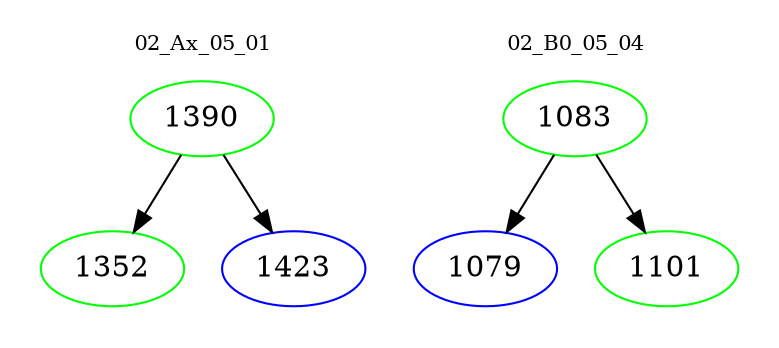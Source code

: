 digraph{
subgraph cluster_0 {
color = white
label = "02_Ax_05_01";
fontsize=10;
T0_1390 [label="1390", color="green"]
T0_1390 -> T0_1352 [color="black"]
T0_1352 [label="1352", color="green"]
T0_1390 -> T0_1423 [color="black"]
T0_1423 [label="1423", color="blue"]
}
subgraph cluster_1 {
color = white
label = "02_B0_05_04";
fontsize=10;
T1_1083 [label="1083", color="green"]
T1_1083 -> T1_1079 [color="black"]
T1_1079 [label="1079", color="blue"]
T1_1083 -> T1_1101 [color="black"]
T1_1101 [label="1101", color="green"]
}
}
